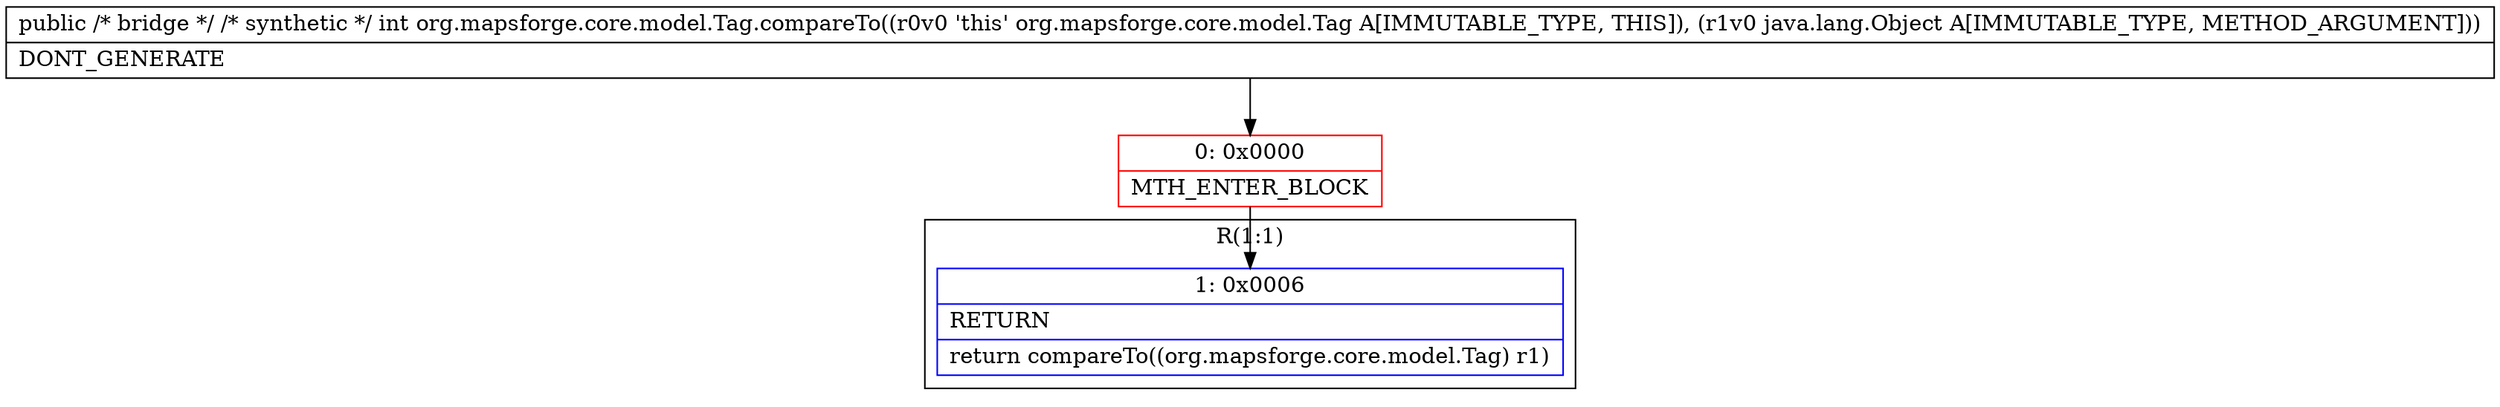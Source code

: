 digraph "CFG fororg.mapsforge.core.model.Tag.compareTo(Ljava\/lang\/Object;)I" {
subgraph cluster_Region_1120626414 {
label = "R(1:1)";
node [shape=record,color=blue];
Node_1 [shape=record,label="{1\:\ 0x0006|RETURN\l|return compareTo((org.mapsforge.core.model.Tag) r1)\l}"];
}
Node_0 [shape=record,color=red,label="{0\:\ 0x0000|MTH_ENTER_BLOCK\l}"];
MethodNode[shape=record,label="{public \/* bridge *\/ \/* synthetic *\/ int org.mapsforge.core.model.Tag.compareTo((r0v0 'this' org.mapsforge.core.model.Tag A[IMMUTABLE_TYPE, THIS]), (r1v0 java.lang.Object A[IMMUTABLE_TYPE, METHOD_ARGUMENT]))  | DONT_GENERATE\l}"];
MethodNode -> Node_0;
Node_0 -> Node_1;
}

